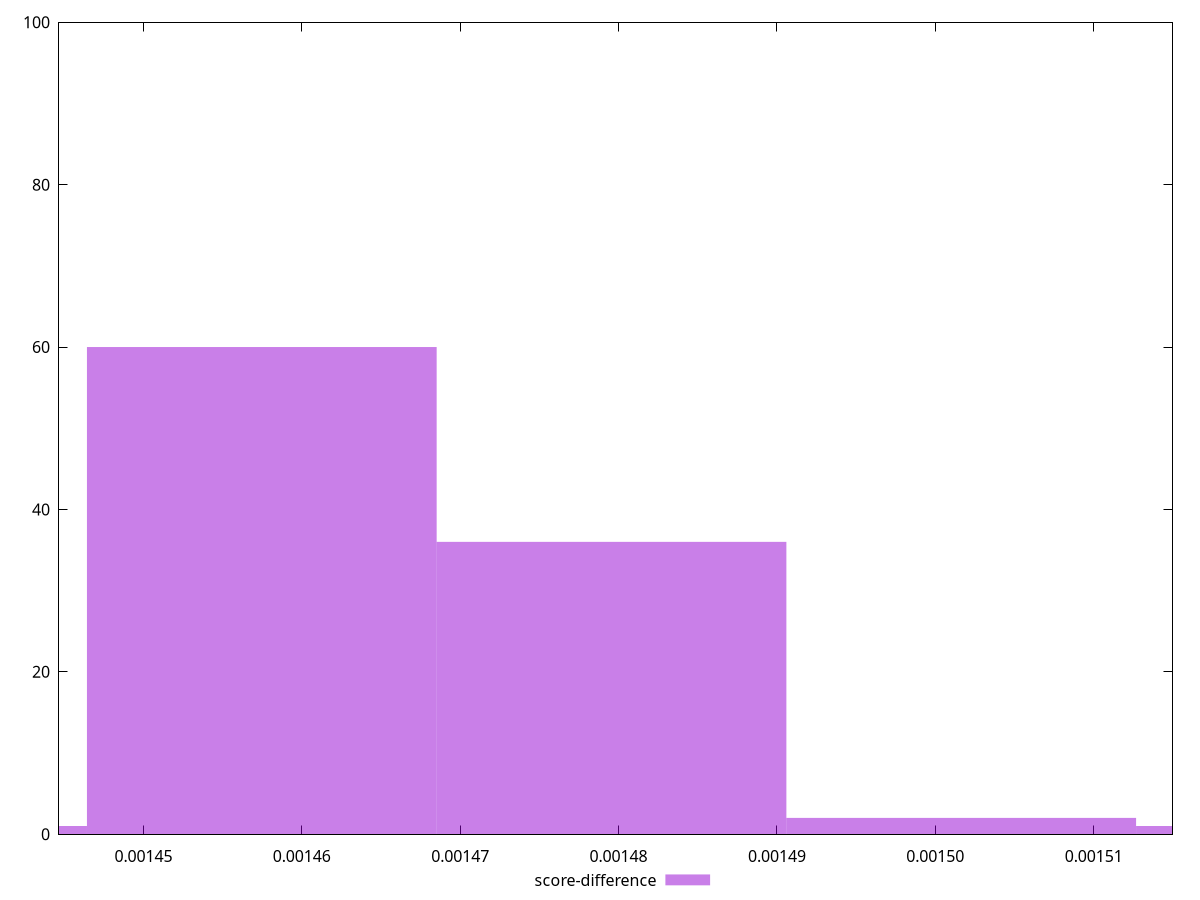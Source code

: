 reset

$scoreDifference <<EOF
0.00145747110526937 60
0.0014795540008037543 36
0.0015016368963381387 2
0.0015237197918725233 1
0.0014353882097349856 1
EOF

set key outside below
set boxwidth 0.000022082895534384394
set xrange [0.001444664880426938:0.001514977235274939]
set yrange [0:100]
set trange [0:100]
set style fill transparent solid 0.5 noborder
set terminal svg size 640, 490 enhanced background rgb 'white'
set output "reprap/speed-index/samples/pages+cached+noexternal+nofonts+nosvg+noimg+nocss/score-difference/histogram.svg"

plot $scoreDifference title "score-difference" with boxes

reset
